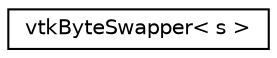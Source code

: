 digraph "Graphical Class Hierarchy"
{
 // LATEX_PDF_SIZE
  edge [fontname="Helvetica",fontsize="10",labelfontname="Helvetica",labelfontsize="10"];
  node [fontname="Helvetica",fontsize="10",shape=record];
  rankdir="LR";
  Node0 [label="vtkByteSwapper\< s \>",height=0.2,width=0.4,color="black", fillcolor="white", style="filled",URL="$structpFlow_1_1vtkByteSwapper.html",tooltip=" "];
}
